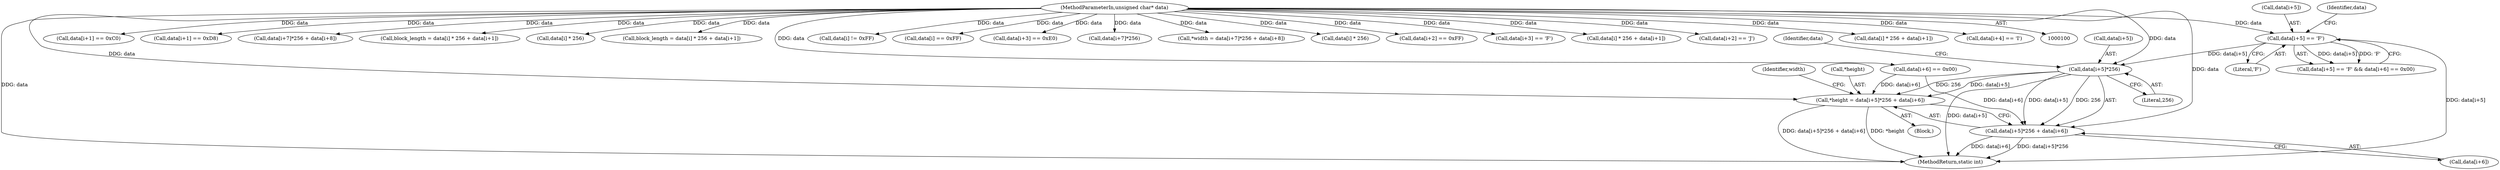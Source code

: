 digraph "0_PDFGen_ee58aff6918b8bbc3be29b9e3089485ea46ff956@pointer" {
"1000250" [label="(Call,data[i+5]*256)"];
"1000182" [label="(Call,data[i+5] == 'F')"];
"1000101" [label="(MethodParameterIn,unsigned char* data)"];
"1000246" [label="(Call,*height = data[i+5]*256 + data[i+6])"];
"1000249" [label="(Call,data[i+5]*256 + data[i+6])"];
"1000238" [label="(Call,data[i+1] == 0xC0)"];
"1000124" [label="(Call,data[i+1] == 0xD8)"];
"1000265" [label="(Call,data[i+7]*256 + data[i+8])"];
"1000250" [label="(Call,data[i+5]*256)"];
"1000283" [label="(Call,block_length = data[i] * 256 + data[i+1])"];
"1000258" [label="(Identifier,data)"];
"1000201" [label="(Call,data[i] * 256)"];
"1000198" [label="(Call,block_length = data[i] * 256 + data[i+1])"];
"1000101" [label="(MethodParameterIn,unsigned char* data)"];
"1000189" [label="(Call,data[i+6] == 0x00)"];
"1000229" [label="(Call,data[i] != 0xFF)"];
"1000118" [label="(Call,data[i] == 0xFF)"];
"1000139" [label="(Call,data[i+3] == 0xE0)"];
"1000266" [label="(Call,data[i+7]*256)"];
"1000182" [label="(Call,data[i+5] == 'F')"];
"1000257" [label="(Call,data[i+6])"];
"1000262" [label="(Call,*width = data[i+7]*256 + data[i+8])"];
"1000264" [label="(Identifier,width)"];
"1000245" [label="(Block,)"];
"1000249" [label="(Call,data[i+5]*256 + data[i+6])"];
"1000286" [label="(Call,data[i] * 256)"];
"1000191" [label="(Identifier,data)"];
"1000132" [label="(Call,data[i+2] == 0xFF)"];
"1000166" [label="(Call,data[i+3] == 'F')"];
"1000188" [label="(Literal,'F')"];
"1000200" [label="(Call,data[i] * 256 + data[i+1])"];
"1000247" [label="(Call,*height)"];
"1000183" [label="(Call,data[i+5])"];
"1000158" [label="(Call,data[i+2] == 'J')"];
"1000299" [label="(MethodReturn,static int)"];
"1000256" [label="(Literal,256)"];
"1000246" [label="(Call,*height = data[i+5]*256 + data[i+6])"];
"1000251" [label="(Call,data[i+5])"];
"1000285" [label="(Call,data[i] * 256 + data[i+1])"];
"1000181" [label="(Call,data[i+5] == 'F' && data[i+6] == 0x00)"];
"1000174" [label="(Call,data[i+4] == 'I')"];
"1000250" -> "1000249"  [label="AST: "];
"1000250" -> "1000256"  [label="CFG: "];
"1000251" -> "1000250"  [label="AST: "];
"1000256" -> "1000250"  [label="AST: "];
"1000258" -> "1000250"  [label="CFG: "];
"1000250" -> "1000299"  [label="DDG: data[i+5]"];
"1000250" -> "1000246"  [label="DDG: data[i+5]"];
"1000250" -> "1000246"  [label="DDG: 256"];
"1000250" -> "1000249"  [label="DDG: data[i+5]"];
"1000250" -> "1000249"  [label="DDG: 256"];
"1000182" -> "1000250"  [label="DDG: data[i+5]"];
"1000101" -> "1000250"  [label="DDG: data"];
"1000182" -> "1000181"  [label="AST: "];
"1000182" -> "1000188"  [label="CFG: "];
"1000183" -> "1000182"  [label="AST: "];
"1000188" -> "1000182"  [label="AST: "];
"1000191" -> "1000182"  [label="CFG: "];
"1000181" -> "1000182"  [label="CFG: "];
"1000182" -> "1000299"  [label="DDG: data[i+5]"];
"1000182" -> "1000181"  [label="DDG: data[i+5]"];
"1000182" -> "1000181"  [label="DDG: 'F'"];
"1000101" -> "1000182"  [label="DDG: data"];
"1000101" -> "1000100"  [label="AST: "];
"1000101" -> "1000299"  [label="DDG: data"];
"1000101" -> "1000118"  [label="DDG: data"];
"1000101" -> "1000124"  [label="DDG: data"];
"1000101" -> "1000132"  [label="DDG: data"];
"1000101" -> "1000139"  [label="DDG: data"];
"1000101" -> "1000158"  [label="DDG: data"];
"1000101" -> "1000166"  [label="DDG: data"];
"1000101" -> "1000174"  [label="DDG: data"];
"1000101" -> "1000189"  [label="DDG: data"];
"1000101" -> "1000198"  [label="DDG: data"];
"1000101" -> "1000201"  [label="DDG: data"];
"1000101" -> "1000200"  [label="DDG: data"];
"1000101" -> "1000229"  [label="DDG: data"];
"1000101" -> "1000238"  [label="DDG: data"];
"1000101" -> "1000246"  [label="DDG: data"];
"1000101" -> "1000249"  [label="DDG: data"];
"1000101" -> "1000262"  [label="DDG: data"];
"1000101" -> "1000266"  [label="DDG: data"];
"1000101" -> "1000265"  [label="DDG: data"];
"1000101" -> "1000283"  [label="DDG: data"];
"1000101" -> "1000286"  [label="DDG: data"];
"1000101" -> "1000285"  [label="DDG: data"];
"1000246" -> "1000245"  [label="AST: "];
"1000246" -> "1000249"  [label="CFG: "];
"1000247" -> "1000246"  [label="AST: "];
"1000249" -> "1000246"  [label="AST: "];
"1000264" -> "1000246"  [label="CFG: "];
"1000246" -> "1000299"  [label="DDG: *height"];
"1000246" -> "1000299"  [label="DDG: data[i+5]*256 + data[i+6]"];
"1000189" -> "1000246"  [label="DDG: data[i+6]"];
"1000249" -> "1000257"  [label="CFG: "];
"1000257" -> "1000249"  [label="AST: "];
"1000249" -> "1000299"  [label="DDG: data[i+6]"];
"1000249" -> "1000299"  [label="DDG: data[i+5]*256"];
"1000189" -> "1000249"  [label="DDG: data[i+6]"];
}
